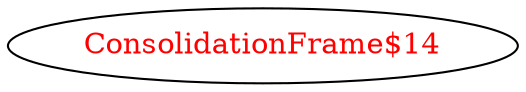 digraph dependencyGraph {
 concentrate=true;
 ranksep="2.0";
 rankdir="LR"; 
 splines="ortho";
"ConsolidationFrame$14" [fontcolor="red"];
}